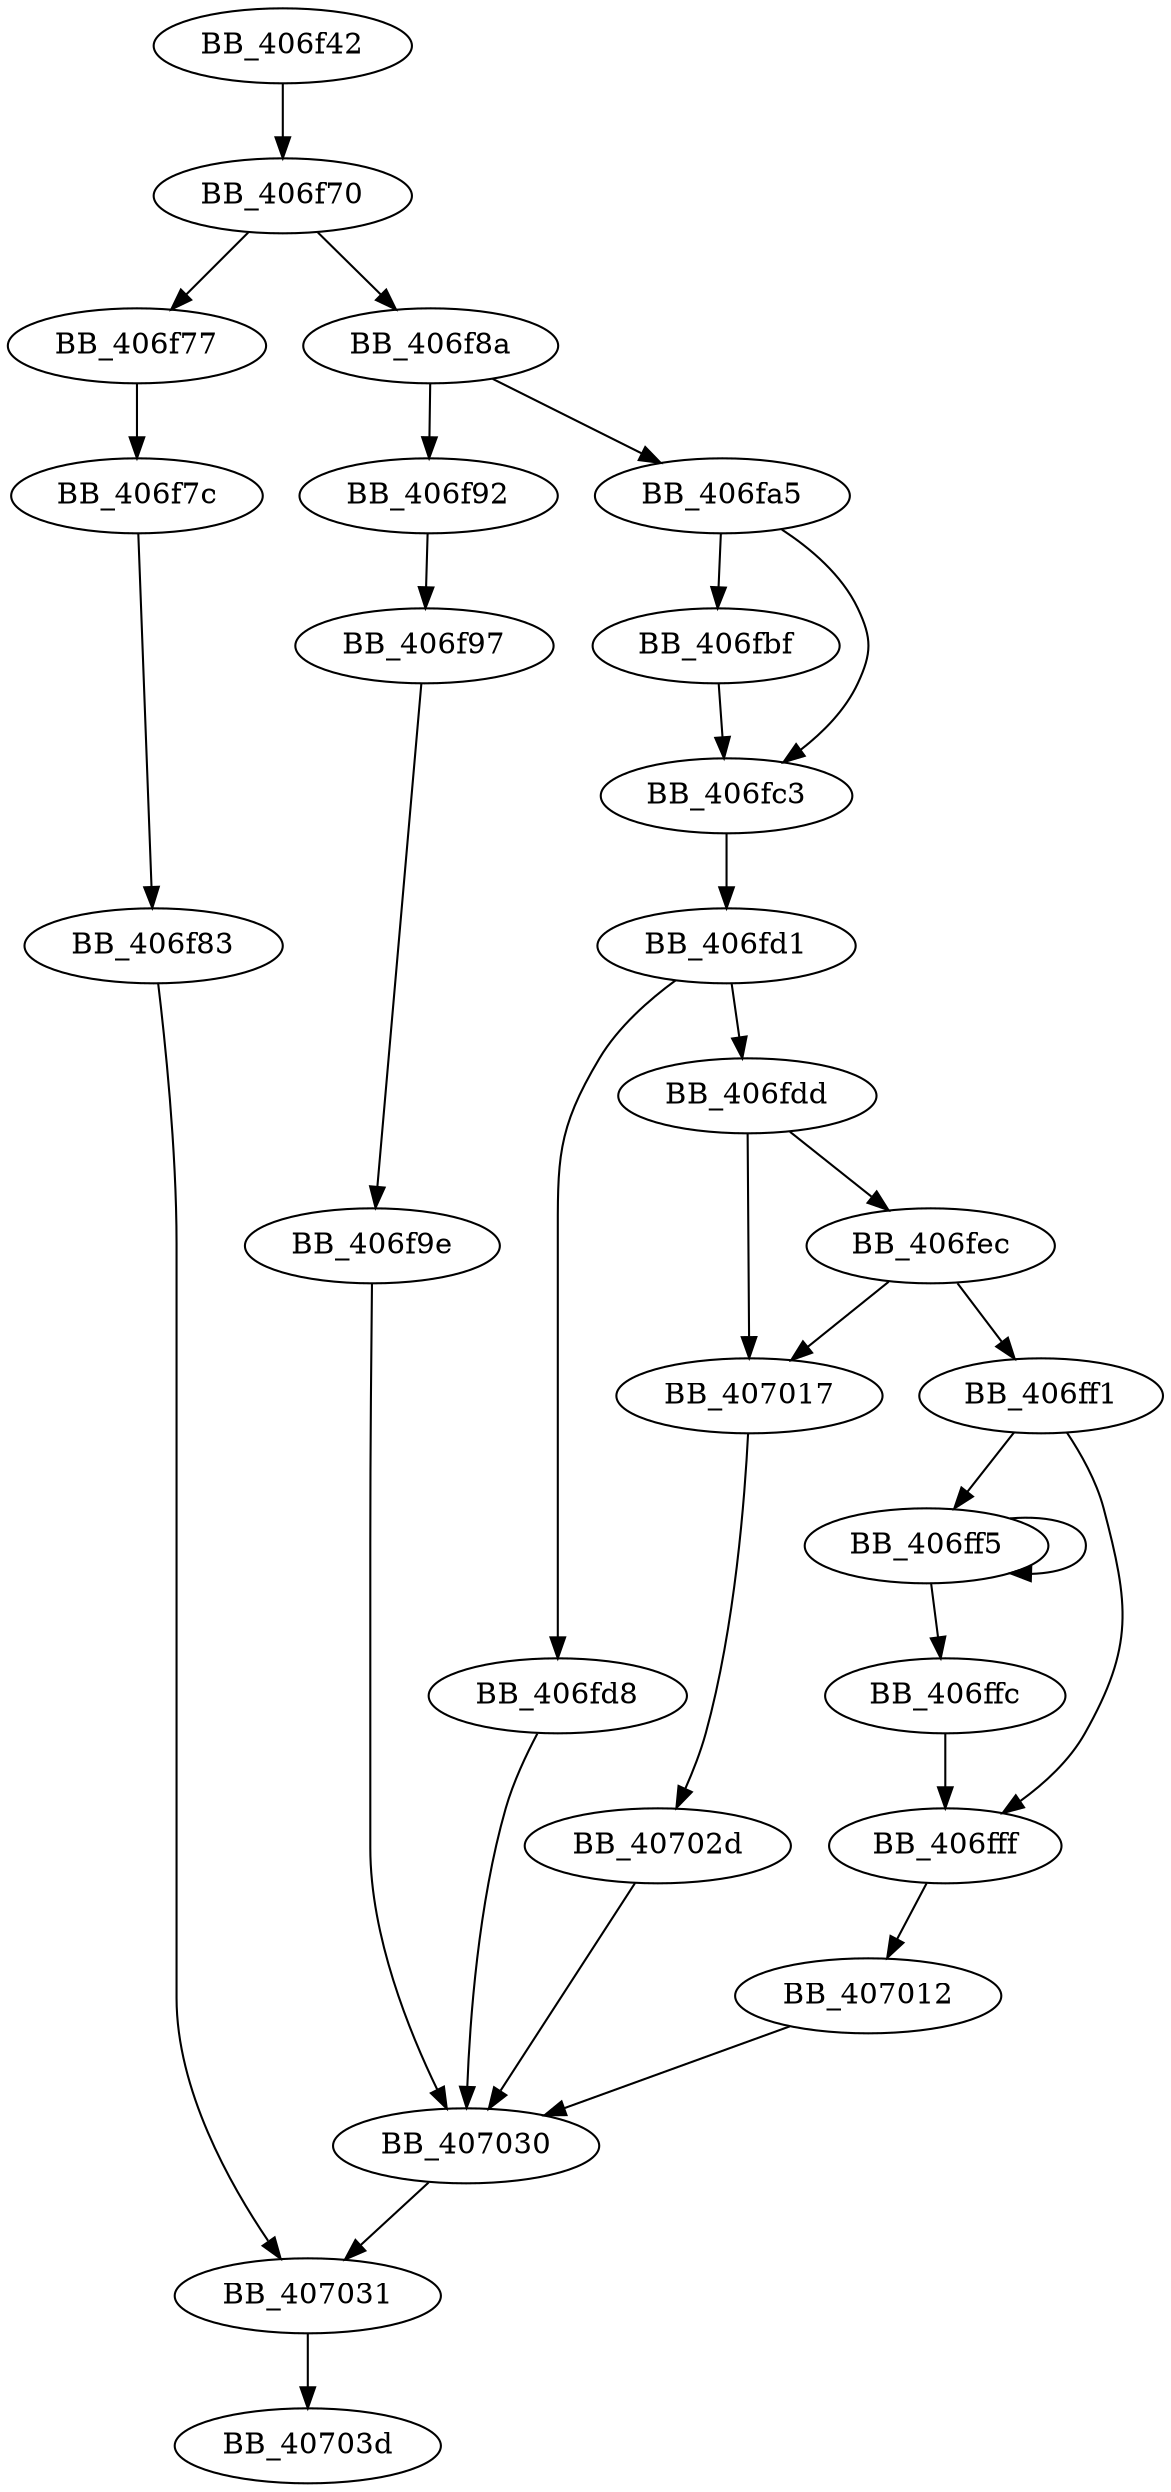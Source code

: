 DiGraph __cftog_l{
BB_406f42->BB_406f70
BB_406f70->BB_406f77
BB_406f70->BB_406f8a
BB_406f77->BB_406f7c
BB_406f7c->BB_406f83
BB_406f83->BB_407031
BB_406f8a->BB_406f92
BB_406f8a->BB_406fa5
BB_406f92->BB_406f97
BB_406f97->BB_406f9e
BB_406f9e->BB_407030
BB_406fa5->BB_406fbf
BB_406fa5->BB_406fc3
BB_406fbf->BB_406fc3
BB_406fc3->BB_406fd1
BB_406fd1->BB_406fd8
BB_406fd1->BB_406fdd
BB_406fd8->BB_407030
BB_406fdd->BB_406fec
BB_406fdd->BB_407017
BB_406fec->BB_406ff1
BB_406fec->BB_407017
BB_406ff1->BB_406ff5
BB_406ff1->BB_406fff
BB_406ff5->BB_406ff5
BB_406ff5->BB_406ffc
BB_406ffc->BB_406fff
BB_406fff->BB_407012
BB_407012->BB_407030
BB_407017->BB_40702d
BB_40702d->BB_407030
BB_407030->BB_407031
BB_407031->BB_40703d
}
